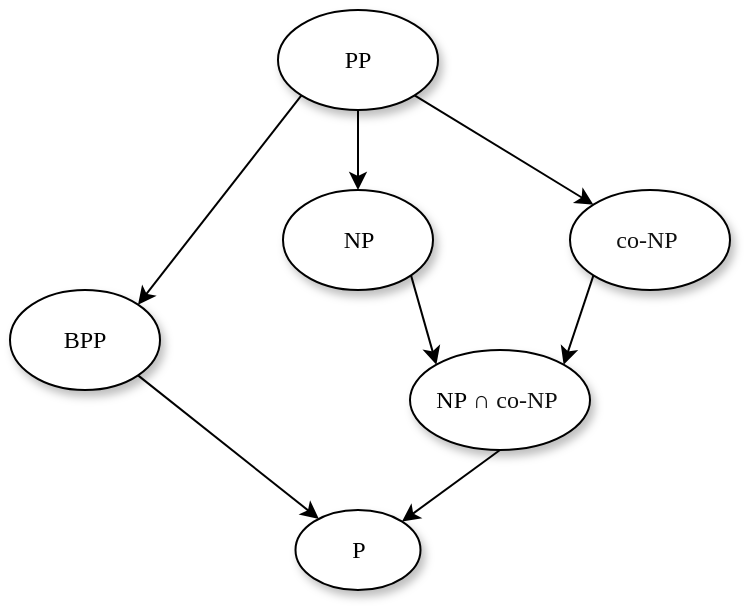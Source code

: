 <mxfile version="15.8.7" type="device"><diagram name="Page-1" id="42789a77-a242-8287-6e28-9cd8cfd52e62"><mxGraphModel dx="1278" dy="745" grid="1" gridSize="10" guides="1" tooltips="1" connect="1" arrows="1" fold="1" page="1" pageScale="1" pageWidth="1100" pageHeight="850" background="none" math="0" shadow="0"><root><mxCell id="0"/><mxCell id="1" parent="0"/><mxCell id="5UxD0i_oZWb783C9uLW7-3" style="edgeStyle=none;rounded=0;orthogonalLoop=1;jettySize=auto;html=1;exitX=0;exitY=1;exitDx=0;exitDy=0;entryX=1;entryY=0;entryDx=0;entryDy=0;fontFamily=Verdana;fontSize=12;" edge="1" parent="1" source="1ea317790d2ca983-1" target="1ea317790d2ca983-10"><mxGeometry relative="1" as="geometry"/></mxCell><mxCell id="5UxD0i_oZWb783C9uLW7-6" style="edgeStyle=none;rounded=0;orthogonalLoop=1;jettySize=auto;html=1;exitX=1;exitY=1;exitDx=0;exitDy=0;entryX=0;entryY=0;entryDx=0;entryDy=0;fontFamily=Verdana;fontSize=12;" edge="1" parent="1" source="1ea317790d2ca983-1" target="5UxD0i_oZWb783C9uLW7-7"><mxGeometry relative="1" as="geometry"><mxPoint x="747.574" y="241.716" as="targetPoint"/></mxGeometry></mxCell><mxCell id="5UxD0i_oZWb783C9uLW7-8" style="edgeStyle=none;rounded=0;orthogonalLoop=1;jettySize=auto;html=1;exitX=0.5;exitY=1;exitDx=0;exitDy=0;entryX=0.5;entryY=0;entryDx=0;entryDy=0;fontFamily=Verdana;fontSize=12;" edge="1" parent="1" source="1ea317790d2ca983-1" target="1ea317790d2ca983-3"><mxGeometry relative="1" as="geometry"/></mxCell><mxCell id="1ea317790d2ca983-1" value="PP" style="ellipse;whiteSpace=wrap;html=1;rounded=0;shadow=1;comic=0;labelBackgroundColor=none;strokeWidth=1;fontFamily=Verdana;fontSize=12;align=center;" parent="1" vertex="1"><mxGeometry x="454" y="90" width="80" height="50" as="geometry"/></mxCell><mxCell id="5UxD0i_oZWb783C9uLW7-9" style="edgeStyle=none;rounded=0;orthogonalLoop=1;jettySize=auto;html=1;exitX=1;exitY=1;exitDx=0;exitDy=0;entryX=0;entryY=0;entryDx=0;entryDy=0;fontFamily=Verdana;fontSize=12;" edge="1" parent="1" source="1ea317790d2ca983-3" target="1ea317790d2ca983-4"><mxGeometry relative="1" as="geometry"/></mxCell><mxCell id="1ea317790d2ca983-3" value="&lt;span&gt;NP&lt;/span&gt;" style="ellipse;whiteSpace=wrap;html=1;rounded=0;shadow=1;comic=0;labelBackgroundColor=none;strokeWidth=1;fontFamily=Verdana;fontSize=12;align=center;" parent="1" vertex="1"><mxGeometry x="456.5" y="180" width="75" height="50" as="geometry"/></mxCell><mxCell id="5UxD0i_oZWb783C9uLW7-11" style="edgeStyle=none;rounded=0;orthogonalLoop=1;jettySize=auto;html=1;exitX=0.5;exitY=1;exitDx=0;exitDy=0;entryX=1;entryY=0;entryDx=0;entryDy=0;fontFamily=Verdana;fontSize=12;" edge="1" parent="1" source="1ea317790d2ca983-4" target="1ea317790d2ca983-8"><mxGeometry relative="1" as="geometry"/></mxCell><mxCell id="1ea317790d2ca983-4" value="&lt;span&gt;NP&amp;nbsp;&lt;/span&gt;&lt;span style=&quot;color: rgb(17 , 17 , 17) ; text-align: left ; background-color: rgb(255 , 255 , 255)&quot;&gt;&lt;font style=&quot;font-size: 12px&quot;&gt;∩ co-NP&lt;/font&gt;&lt;/span&gt;&lt;span&gt;&amp;nbsp;&lt;/span&gt;" style="ellipse;whiteSpace=wrap;html=1;rounded=0;shadow=1;comic=0;labelBackgroundColor=none;strokeWidth=1;fontFamily=Verdana;fontSize=12;align=center;" parent="1" vertex="1"><mxGeometry x="520" y="260" width="90" height="50" as="geometry"/></mxCell><mxCell id="1ea317790d2ca983-8" value="P" style="ellipse;whiteSpace=wrap;html=1;rounded=0;shadow=1;comic=0;labelBackgroundColor=none;strokeWidth=1;fontFamily=Verdana;fontSize=12;align=center;" parent="1" vertex="1"><mxGeometry x="462.75" y="340" width="62.5" height="40" as="geometry"/></mxCell><mxCell id="5UxD0i_oZWb783C9uLW7-4" style="edgeStyle=none;rounded=0;orthogonalLoop=1;jettySize=auto;html=1;exitX=1;exitY=1;exitDx=0;exitDy=0;fontFamily=Verdana;fontSize=12;" edge="1" parent="1" source="1ea317790d2ca983-10" target="1ea317790d2ca983-8"><mxGeometry relative="1" as="geometry"/></mxCell><mxCell id="1ea317790d2ca983-10" value="&lt;span&gt;BPP&lt;/span&gt;" style="ellipse;whiteSpace=wrap;html=1;rounded=0;shadow=1;comic=0;labelBackgroundColor=none;strokeWidth=1;fontFamily=Verdana;fontSize=12;align=center;" parent="1" vertex="1"><mxGeometry x="320" y="230" width="75" height="50" as="geometry"/></mxCell><mxCell id="5UxD0i_oZWb783C9uLW7-10" style="edgeStyle=none;rounded=0;orthogonalLoop=1;jettySize=auto;html=1;exitX=0;exitY=1;exitDx=0;exitDy=0;entryX=1;entryY=0;entryDx=0;entryDy=0;fontFamily=Verdana;fontSize=12;" edge="1" parent="1" source="5UxD0i_oZWb783C9uLW7-7" target="1ea317790d2ca983-4"><mxGeometry relative="1" as="geometry"/></mxCell><mxCell id="5UxD0i_oZWb783C9uLW7-7" value="&lt;span style=&quot;color: rgb(17 , 17 , 17) ; text-align: left ; background-color: rgb(255 , 255 , 255)&quot;&gt;&lt;font style=&quot;font-size: 12px&quot;&gt;co-NP&lt;/font&gt;&lt;/span&gt;&lt;span&gt;&amp;nbsp;&lt;/span&gt;" style="ellipse;whiteSpace=wrap;html=1;rounded=0;shadow=1;comic=0;labelBackgroundColor=none;strokeWidth=1;fontFamily=Verdana;fontSize=12;align=center;" vertex="1" parent="1"><mxGeometry x="600" y="180" width="80" height="50" as="geometry"/></mxCell></root></mxGraphModel></diagram></mxfile>